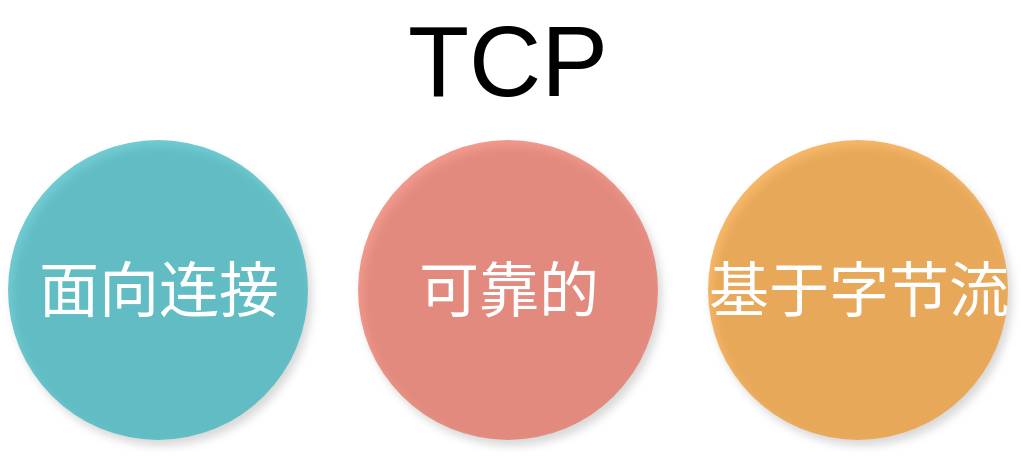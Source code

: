 <mxfile version="14.4.8" type="github">
  <diagram id="3228e29e-7158-1315-38df-8450db1d8a1d" name="Page-1">
    <mxGraphModel dx="946" dy="554" grid="1" gridSize="10" guides="1" tooltips="1" connect="1" arrows="1" fold="1" page="1" pageScale="1" pageWidth="600" pageHeight="300" background="#ffffff" math="0" shadow="0">
      <root>
        <mxCell id="0" />
        <mxCell id="1" parent="0" />
        <mxCell id="21531" value="基于字节流" style="ellipse;fillColor=#F08705;opacity=60;strokeColor=none;html=1;fontColor=#FFFFFF;fontSize=30;shadow=1;" parent="1" vertex="1">
          <mxGeometry x="390" y="90" width="150" height="150" as="geometry" />
        </mxCell>
        <mxCell id="21532" value="面向连接" style="ellipse;fillColor=#12AAB5;opacity=60;strokeColor=none;html=1;fontColor=#FFFFFF;fontSize=30;shadow=1;" parent="1" vertex="1">
          <mxGeometry x="40" y="90" width="150" height="150" as="geometry" />
        </mxCell>
        <mxCell id="21533" value="可靠的" style="ellipse;fillColor=#e85642;opacity=60;strokeColor=none;html=1;fontColor=#FFFFFF;fontSize=30;shadow=1;" parent="1" vertex="1">
          <mxGeometry x="215" y="90" width="150" height="150" as="geometry" />
        </mxCell>
        <mxCell id="iaZQ5ZHkEwGbRsQ7YX7E-21540" value="TCP" style="text;html=1;strokeColor=none;fillColor=none;align=center;verticalAlign=middle;whiteSpace=wrap;rounded=0;fontSize=50;shadow=1;" parent="1" vertex="1">
          <mxGeometry x="270" y="40" width="40" height="20" as="geometry" />
        </mxCell>
      </root>
    </mxGraphModel>
  </diagram>
</mxfile>
